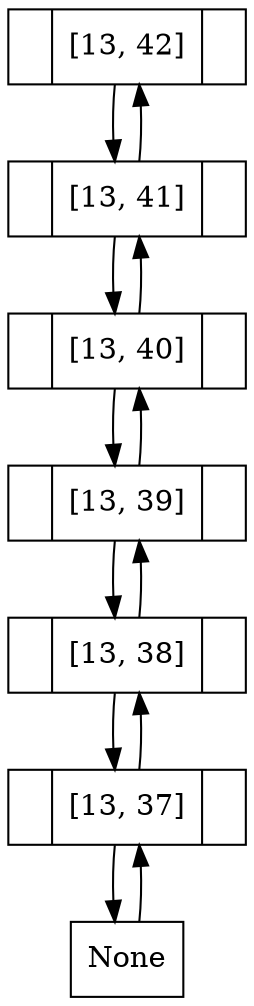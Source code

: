 digraph structs {
	node [shape=record]
	<Game.Doublylinkedlist.Node object at 0x039585B0> [label=" |[13, 42]|"]
	<Game.Doublylinkedlist.Node object at 0x03958350> [label=" |[13, 41]|"]
	<Game.Doublylinkedlist.Node object at 0x03958430> [label=" |[13, 40]|"]
	<Game.Doublylinkedlist.Node object at 0x03958410> [label=" |[13, 39]|"]
	<Game.Doublylinkedlist.Node object at 0x037F6710> [label=" |[13, 38]|"]
	<Game.Doublylinkedlist.Node object at 0x039325D0> [label=" |[13, 37]|"]
	<Game.Doublylinkedlist.Node object at 0x039585B0> -> <Game.Doublylinkedlist.Node object at 0x03958350>
	<Game.Doublylinkedlist.Node object at 0x03958350> -> <Game.Doublylinkedlist.Node object at 0x03958430>
	<Game.Doublylinkedlist.Node object at 0x03958430> -> <Game.Doublylinkedlist.Node object at 0x03958410>
	<Game.Doublylinkedlist.Node object at 0x03958410> -> <Game.Doublylinkedlist.Node object at 0x037F6710>
	<Game.Doublylinkedlist.Node object at 0x037F6710> -> <Game.Doublylinkedlist.Node object at 0x039325D0>
	<Game.Doublylinkedlist.Node object at 0x039325D0> -> None
	<Game.Doublylinkedlist.Node object at 0x03958350> -> <Game.Doublylinkedlist.Node object at 0x039585B0>
	<Game.Doublylinkedlist.Node object at 0x03958430> -> <Game.Doublylinkedlist.Node object at 0x03958350>
	<Game.Doublylinkedlist.Node object at 0x03958410> -> <Game.Doublylinkedlist.Node object at 0x03958430>
	<Game.Doublylinkedlist.Node object at 0x037F6710> -> <Game.Doublylinkedlist.Node object at 0x03958410>
	<Game.Doublylinkedlist.Node object at 0x039325D0> -> <Game.Doublylinkedlist.Node object at 0x037F6710>
	None -> <Game.Doublylinkedlist.Node object at 0x039325D0>
}
